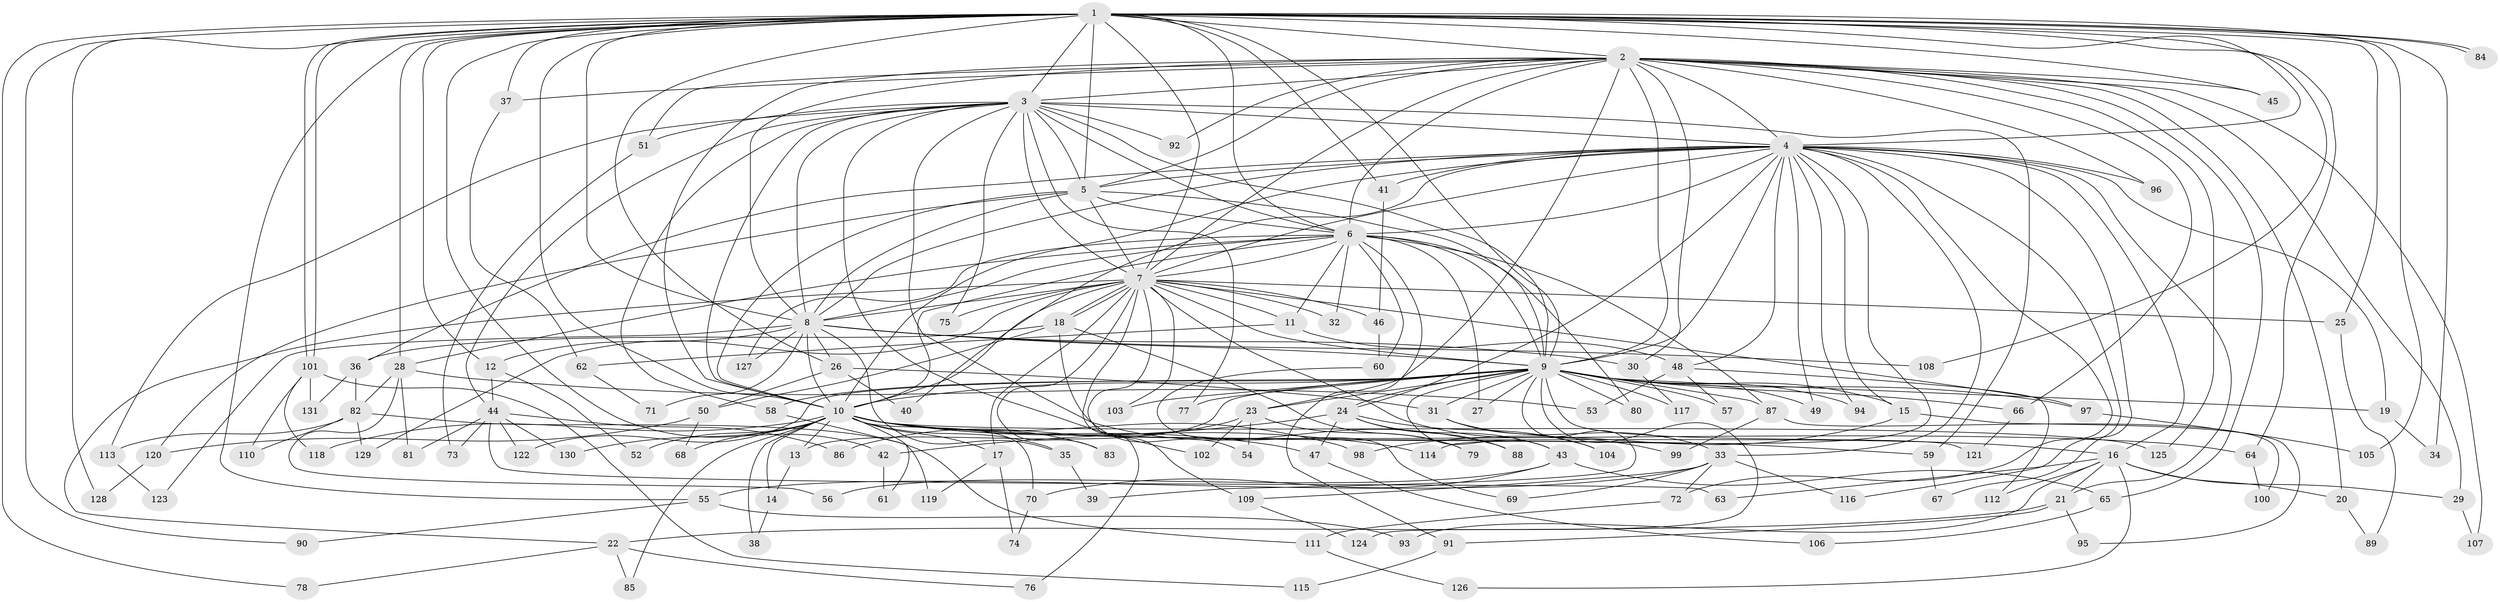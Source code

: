 // coarse degree distribution, {27: 0.01282051282051282, 21: 0.01282051282051282, 18: 0.01282051282051282, 24: 0.01282051282051282, 10: 0.038461538461538464, 17: 0.01282051282051282, 23: 0.01282051282051282, 16: 0.01282051282051282, 29: 0.01282051282051282, 26: 0.01282051282051282, 4: 0.07692307692307693, 3: 0.20512820512820512, 9: 0.01282051282051282, 12: 0.01282051282051282, 5: 0.0641025641025641, 2: 0.4358974358974359, 6: 0.01282051282051282, 8: 0.01282051282051282, 1: 0.01282051282051282}
// Generated by graph-tools (version 1.1) at 2025/17/03/04/25 18:17:21]
// undirected, 131 vertices, 287 edges
graph export_dot {
graph [start="1"]
  node [color=gray90,style=filled];
  1;
  2;
  3;
  4;
  5;
  6;
  7;
  8;
  9;
  10;
  11;
  12;
  13;
  14;
  15;
  16;
  17;
  18;
  19;
  20;
  21;
  22;
  23;
  24;
  25;
  26;
  27;
  28;
  29;
  30;
  31;
  32;
  33;
  34;
  35;
  36;
  37;
  38;
  39;
  40;
  41;
  42;
  43;
  44;
  45;
  46;
  47;
  48;
  49;
  50;
  51;
  52;
  53;
  54;
  55;
  56;
  57;
  58;
  59;
  60;
  61;
  62;
  63;
  64;
  65;
  66;
  67;
  68;
  69;
  70;
  71;
  72;
  73;
  74;
  75;
  76;
  77;
  78;
  79;
  80;
  81;
  82;
  83;
  84;
  85;
  86;
  87;
  88;
  89;
  90;
  91;
  92;
  93;
  94;
  95;
  96;
  97;
  98;
  99;
  100;
  101;
  102;
  103;
  104;
  105;
  106;
  107;
  108;
  109;
  110;
  111;
  112;
  113;
  114;
  115;
  116;
  117;
  118;
  119;
  120;
  121;
  122;
  123;
  124;
  125;
  126;
  127;
  128;
  129;
  130;
  131;
  1 -- 2;
  1 -- 3;
  1 -- 4;
  1 -- 5;
  1 -- 6;
  1 -- 7;
  1 -- 8;
  1 -- 9;
  1 -- 10;
  1 -- 12;
  1 -- 25;
  1 -- 26;
  1 -- 28;
  1 -- 34;
  1 -- 37;
  1 -- 41;
  1 -- 42;
  1 -- 45;
  1 -- 55;
  1 -- 64;
  1 -- 78;
  1 -- 84;
  1 -- 84;
  1 -- 90;
  1 -- 101;
  1 -- 101;
  1 -- 105;
  1 -- 108;
  1 -- 128;
  2 -- 3;
  2 -- 4;
  2 -- 5;
  2 -- 6;
  2 -- 7;
  2 -- 8;
  2 -- 9;
  2 -- 10;
  2 -- 20;
  2 -- 23;
  2 -- 29;
  2 -- 30;
  2 -- 37;
  2 -- 45;
  2 -- 51;
  2 -- 65;
  2 -- 66;
  2 -- 92;
  2 -- 96;
  2 -- 107;
  2 -- 125;
  3 -- 4;
  3 -- 5;
  3 -- 6;
  3 -- 7;
  3 -- 8;
  3 -- 9;
  3 -- 10;
  3 -- 44;
  3 -- 51;
  3 -- 58;
  3 -- 59;
  3 -- 75;
  3 -- 77;
  3 -- 88;
  3 -- 92;
  3 -- 102;
  3 -- 113;
  4 -- 5;
  4 -- 6;
  4 -- 7;
  4 -- 8;
  4 -- 9;
  4 -- 10;
  4 -- 15;
  4 -- 16;
  4 -- 19;
  4 -- 21;
  4 -- 24;
  4 -- 33;
  4 -- 36;
  4 -- 40;
  4 -- 41;
  4 -- 48;
  4 -- 49;
  4 -- 67;
  4 -- 72;
  4 -- 94;
  4 -- 96;
  4 -- 114;
  4 -- 116;
  5 -- 6;
  5 -- 7;
  5 -- 8;
  5 -- 9;
  5 -- 10;
  5 -- 120;
  6 -- 7;
  6 -- 8;
  6 -- 9;
  6 -- 10;
  6 -- 11;
  6 -- 27;
  6 -- 28;
  6 -- 32;
  6 -- 60;
  6 -- 80;
  6 -- 87;
  6 -- 91;
  6 -- 127;
  7 -- 8;
  7 -- 9;
  7 -- 10;
  7 -- 11;
  7 -- 17;
  7 -- 18;
  7 -- 18;
  7 -- 22;
  7 -- 25;
  7 -- 32;
  7 -- 46;
  7 -- 75;
  7 -- 76;
  7 -- 83;
  7 -- 97;
  7 -- 99;
  7 -- 103;
  7 -- 109;
  7 -- 129;
  8 -- 9;
  8 -- 10;
  8 -- 12;
  8 -- 26;
  8 -- 30;
  8 -- 35;
  8 -- 71;
  8 -- 108;
  8 -- 123;
  8 -- 127;
  9 -- 10;
  9 -- 13;
  9 -- 15;
  9 -- 19;
  9 -- 23;
  9 -- 24;
  9 -- 27;
  9 -- 31;
  9 -- 39;
  9 -- 43;
  9 -- 49;
  9 -- 57;
  9 -- 58;
  9 -- 66;
  9 -- 77;
  9 -- 80;
  9 -- 87;
  9 -- 94;
  9 -- 97;
  9 -- 103;
  9 -- 117;
  9 -- 121;
  9 -- 122;
  9 -- 124;
  10 -- 13;
  10 -- 14;
  10 -- 16;
  10 -- 17;
  10 -- 35;
  10 -- 38;
  10 -- 47;
  10 -- 52;
  10 -- 59;
  10 -- 61;
  10 -- 64;
  10 -- 68;
  10 -- 70;
  10 -- 83;
  10 -- 85;
  10 -- 98;
  10 -- 114;
  10 -- 118;
  10 -- 125;
  10 -- 130;
  11 -- 48;
  11 -- 62;
  12 -- 44;
  12 -- 52;
  13 -- 14;
  14 -- 38;
  15 -- 95;
  15 -- 98;
  16 -- 20;
  16 -- 21;
  16 -- 29;
  16 -- 63;
  16 -- 93;
  16 -- 112;
  16 -- 126;
  17 -- 74;
  17 -- 119;
  18 -- 36;
  18 -- 50;
  18 -- 54;
  18 -- 79;
  19 -- 34;
  20 -- 89;
  21 -- 22;
  21 -- 91;
  21 -- 95;
  22 -- 76;
  22 -- 78;
  22 -- 85;
  23 -- 54;
  23 -- 79;
  23 -- 86;
  23 -- 102;
  24 -- 42;
  24 -- 43;
  24 -- 47;
  24 -- 88;
  24 -- 104;
  25 -- 89;
  26 -- 31;
  26 -- 40;
  26 -- 50;
  28 -- 53;
  28 -- 56;
  28 -- 81;
  28 -- 82;
  29 -- 107;
  30 -- 117;
  31 -- 33;
  31 -- 104;
  33 -- 55;
  33 -- 69;
  33 -- 72;
  33 -- 109;
  33 -- 116;
  35 -- 39;
  36 -- 82;
  36 -- 131;
  37 -- 62;
  41 -- 46;
  42 -- 61;
  43 -- 56;
  43 -- 65;
  43 -- 70;
  44 -- 63;
  44 -- 73;
  44 -- 81;
  44 -- 86;
  44 -- 122;
  44 -- 130;
  46 -- 60;
  47 -- 106;
  48 -- 53;
  48 -- 57;
  48 -- 112;
  50 -- 68;
  50 -- 120;
  51 -- 73;
  55 -- 90;
  55 -- 93;
  58 -- 119;
  59 -- 67;
  60 -- 69;
  62 -- 71;
  64 -- 100;
  65 -- 106;
  66 -- 121;
  70 -- 74;
  72 -- 111;
  82 -- 110;
  82 -- 111;
  82 -- 113;
  82 -- 129;
  87 -- 99;
  87 -- 100;
  91 -- 115;
  97 -- 105;
  101 -- 110;
  101 -- 115;
  101 -- 118;
  101 -- 131;
  109 -- 124;
  111 -- 126;
  113 -- 123;
  120 -- 128;
}

